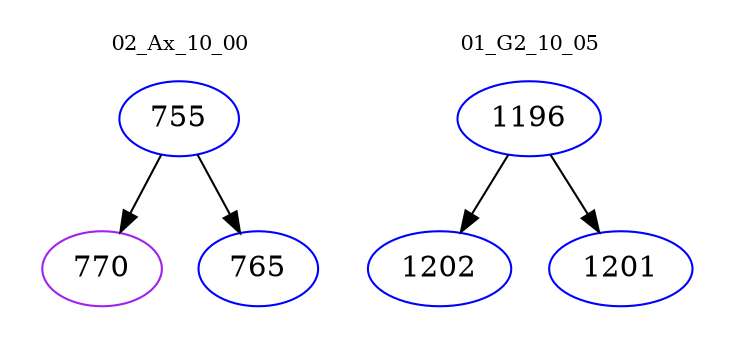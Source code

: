 digraph{
subgraph cluster_0 {
color = white
label = "02_Ax_10_00";
fontsize=10;
T0_755 [label="755", color="blue"]
T0_755 -> T0_770 [color="black"]
T0_770 [label="770", color="purple"]
T0_755 -> T0_765 [color="black"]
T0_765 [label="765", color="blue"]
}
subgraph cluster_1 {
color = white
label = "01_G2_10_05";
fontsize=10;
T1_1196 [label="1196", color="blue"]
T1_1196 -> T1_1202 [color="black"]
T1_1202 [label="1202", color="blue"]
T1_1196 -> T1_1201 [color="black"]
T1_1201 [label="1201", color="blue"]
}
}
